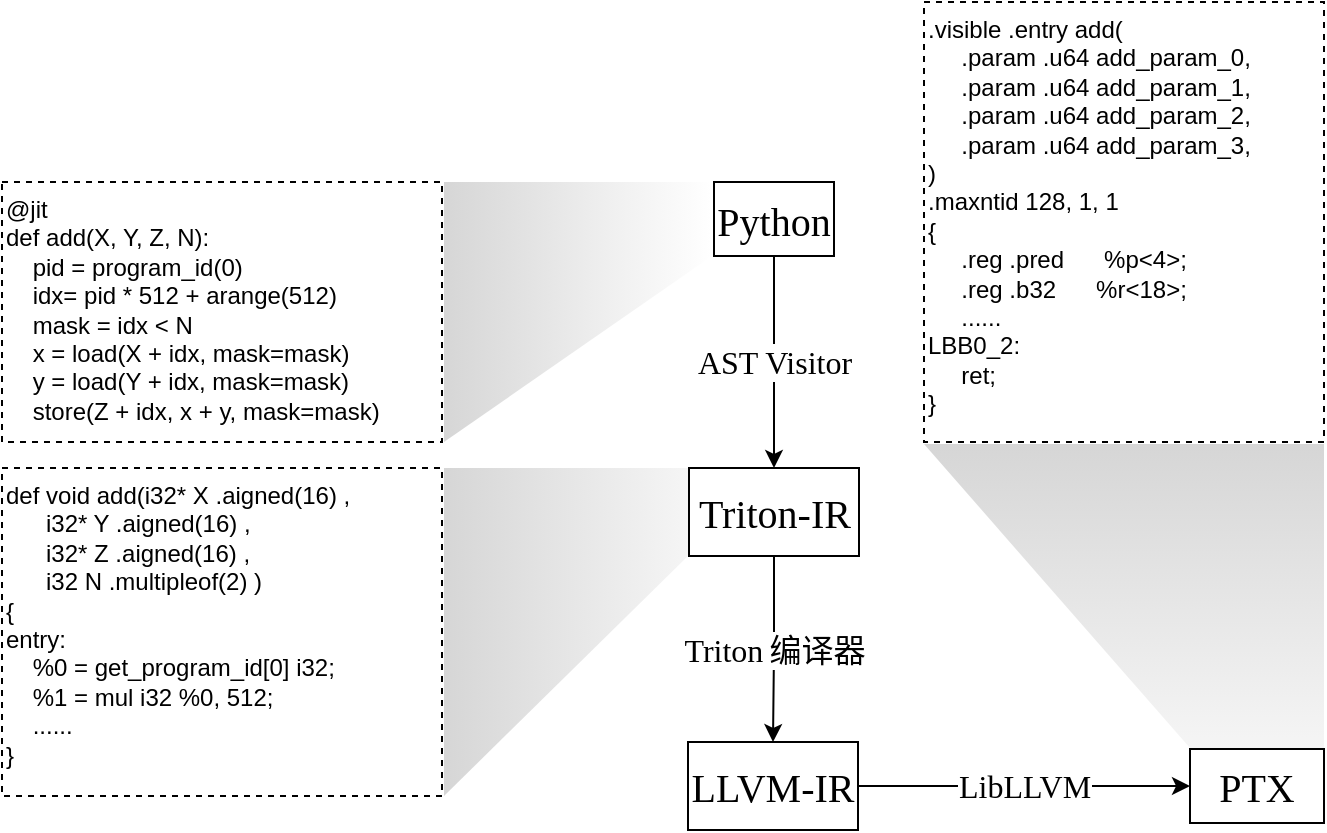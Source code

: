 <mxfile version="24.2.5" type="device">
  <diagram name="第 1 页" id="662LEACciJluHkaIU2vJ">
    <mxGraphModel dx="1195" dy="697" grid="1" gridSize="10" guides="1" tooltips="1" connect="1" arrows="1" fold="1" page="1" pageScale="1" pageWidth="1169" pageHeight="1654" math="0" shadow="0">
      <root>
        <mxCell id="0" />
        <mxCell id="1" parent="0" />
        <mxCell id="3TCEPhrrjdP-cNLg4gWj-31" value="&lt;font style=&quot;font-size: 16px;&quot; face=&quot;Times New Roman&quot;&gt;AST Visitor&lt;/font&gt;" style="edgeStyle=orthogonalEdgeStyle;rounded=0;orthogonalLoop=1;jettySize=auto;html=1;exitX=0.5;exitY=1;exitDx=0;exitDy=0;entryX=0.5;entryY=0;entryDx=0;entryDy=0;" edge="1" parent="1" source="3TCEPhrrjdP-cNLg4gWj-11" target="3TCEPhrrjdP-cNLg4gWj-28">
          <mxGeometry relative="1" as="geometry" />
        </mxCell>
        <mxCell id="3TCEPhrrjdP-cNLg4gWj-11" value="&lt;font style=&quot;font-size: 20px;&quot; face=&quot;Times New Roman&quot;&gt;Python&lt;/font&gt;" style="text;html=1;align=center;verticalAlign=middle;whiteSpace=wrap;rounded=0;strokeColor=default;" vertex="1" parent="1">
          <mxGeometry x="815" y="200" width="60" height="37" as="geometry" />
        </mxCell>
        <mxCell id="3TCEPhrrjdP-cNLg4gWj-17" value="@jit&lt;br&gt;def add(X, Y, Z, N):&lt;br&gt;&amp;nbsp; &amp;nbsp; pid = program_id(0)&lt;br&gt;&amp;nbsp; &amp;nbsp; idx= pid * 512 + arange(512)&lt;br&gt;&amp;nbsp; &amp;nbsp; mask = idx &amp;lt; N&lt;br&gt;&amp;nbsp; &amp;nbsp; x = load(X + idx, mask=mask)&lt;br&gt;&amp;nbsp; &amp;nbsp; y = load(Y + idx, mask=mask)&lt;br&gt;&amp;nbsp; &amp;nbsp; store(Z + idx, x + y, mask=mask)" style="text;whiteSpace=wrap;html=1;dashed=1;strokeColor=default;" vertex="1" parent="1">
          <mxGeometry x="459" y="200" width="220" height="130" as="geometry" />
        </mxCell>
        <mxCell id="3TCEPhrrjdP-cNLg4gWj-26" value="" style="shape=manualInput;whiteSpace=wrap;html=1;dashed=0;size=93;direction=west;fillColor=default;gradientColor=#d6d6d6;strokeColor=none;gradientDirection=east;" vertex="1" parent="1">
          <mxGeometry x="680" y="200" width="134" height="130" as="geometry" />
        </mxCell>
        <mxCell id="3TCEPhrrjdP-cNLg4gWj-33" value="&lt;font style=&quot;font-size: 16px;&quot; face=&quot;Times New Roman&quot;&gt;Triton&lt;/font&gt; &lt;font style=&quot;font-size: 16px;&quot; face=&quot;宋体&quot;&gt;编译器&lt;/font&gt;" style="edgeStyle=orthogonalEdgeStyle;rounded=0;orthogonalLoop=1;jettySize=auto;html=1;exitX=0.5;exitY=1;exitDx=0;exitDy=0;entryX=0.5;entryY=0;entryDx=0;entryDy=0;" edge="1" parent="1" source="3TCEPhrrjdP-cNLg4gWj-28" target="3TCEPhrrjdP-cNLg4gWj-32">
          <mxGeometry relative="1" as="geometry" />
        </mxCell>
        <mxCell id="3TCEPhrrjdP-cNLg4gWj-28" value="&lt;font style=&quot;font-size: 20px;&quot; face=&quot;Times New Roman&quot;&gt;Triton-IR&lt;/font&gt;" style="text;html=1;align=center;verticalAlign=middle;whiteSpace=wrap;rounded=0;strokeColor=default;" vertex="1" parent="1">
          <mxGeometry x="802.5" y="343" width="85" height="44" as="geometry" />
        </mxCell>
        <mxCell id="3TCEPhrrjdP-cNLg4gWj-29" value="def void add(i32* X .aigned(16) ,&lt;div&gt;&amp;nbsp; &amp;nbsp; &amp;nbsp; i32* Y .aigned(16)&amp;nbsp;,&lt;/div&gt;&lt;div&gt;&amp;nbsp; &amp;nbsp; &amp;nbsp; i32* Z .aigned(16) ,&lt;/div&gt;&lt;div&gt;&amp;nbsp; &amp;nbsp; &amp;nbsp; i32 N .multipleof(2) )&lt;div&gt;{&lt;/div&gt;&lt;div&gt;entry:&lt;/div&gt;&lt;div&gt;&amp;nbsp; &amp;nbsp; %0 = get_program_id[0] i32;&lt;/div&gt;&lt;div&gt;&amp;nbsp; &amp;nbsp; %1 = mul i32 %0, 512;&lt;/div&gt;&lt;div&gt;&amp;nbsp; &amp;nbsp; ......&lt;/div&gt;&lt;div&gt;}&lt;/div&gt;&lt;/div&gt;" style="text;whiteSpace=wrap;html=1;dashed=1;strokeColor=default;" vertex="1" parent="1">
          <mxGeometry x="459" y="343" width="220" height="164" as="geometry" />
        </mxCell>
        <mxCell id="3TCEPhrrjdP-cNLg4gWj-30" value="" style="shape=manualInput;whiteSpace=wrap;html=1;dashed=0;size=120;direction=west;fillColor=#f5f5f5;gradientColor=#d6d6d6;strokeColor=none;gradientDirection=east;" vertex="1" parent="1">
          <mxGeometry x="680" y="343" width="122" height="164" as="geometry" />
        </mxCell>
        <mxCell id="3TCEPhrrjdP-cNLg4gWj-38" value="&lt;font style=&quot;font-size: 16px;&quot; face=&quot;Times New Roman&quot;&gt;LibLLVM&lt;/font&gt;" style="edgeStyle=orthogonalEdgeStyle;rounded=0;orthogonalLoop=1;jettySize=auto;html=1;exitX=1;exitY=0.5;exitDx=0;exitDy=0;entryX=0;entryY=0.5;entryDx=0;entryDy=0;" edge="1" parent="1" source="3TCEPhrrjdP-cNLg4gWj-32" target="3TCEPhrrjdP-cNLg4gWj-35">
          <mxGeometry relative="1" as="geometry" />
        </mxCell>
        <mxCell id="3TCEPhrrjdP-cNLg4gWj-32" value="&lt;font style=&quot;font-size: 20px;&quot; face=&quot;Times New Roman&quot;&gt;LLVM-IR&lt;/font&gt;" style="text;html=1;align=center;verticalAlign=middle;whiteSpace=wrap;rounded=0;strokeColor=default;" vertex="1" parent="1">
          <mxGeometry x="802" y="480" width="85" height="44" as="geometry" />
        </mxCell>
        <mxCell id="3TCEPhrrjdP-cNLg4gWj-35" value="&lt;font style=&quot;font-size: 20px;&quot; face=&quot;Times New Roman&quot;&gt;PTX&lt;/font&gt;" style="text;html=1;align=center;verticalAlign=middle;whiteSpace=wrap;rounded=0;strokeColor=default;" vertex="1" parent="1">
          <mxGeometry x="1053" y="483.5" width="67" height="37" as="geometry" />
        </mxCell>
        <mxCell id="3TCEPhrrjdP-cNLg4gWj-36" value=".visible .entry add(&lt;div&gt;&amp;nbsp; &amp;nbsp; &amp;nbsp;.param .u64 add_param_0,&lt;/div&gt;&lt;div&gt;&amp;nbsp; &amp;nbsp; &amp;nbsp;.param .u64 add_param_1,&lt;/div&gt;&lt;div&gt;&amp;nbsp; &amp;nbsp; &amp;nbsp;.param .u64 add_param_2,&lt;br&gt;&lt;/div&gt;&lt;div&gt;&amp;nbsp; &amp;nbsp; &amp;nbsp;.param .u64 add_param_3,&lt;br&gt;&lt;/div&gt;&lt;div&gt;)&lt;/div&gt;&lt;div&gt;.maxntid 128, 1, 1&lt;/div&gt;&lt;div&gt;{&lt;/div&gt;&lt;div&gt;&amp;nbsp; &amp;nbsp; &amp;nbsp;.reg .pred&amp;nbsp; &amp;nbsp; &amp;nbsp; %p&amp;lt;4&amp;gt;;&lt;/div&gt;&lt;div&gt;&amp;nbsp; &amp;nbsp; &amp;nbsp;.reg .b32&amp;nbsp; &amp;nbsp; &amp;nbsp; %r&amp;lt;18&amp;gt;;&lt;/div&gt;&lt;div&gt;&amp;nbsp; &amp;nbsp; &amp;nbsp;......&lt;/div&gt;&lt;div&gt;LBB0_2:&lt;/div&gt;&lt;div&gt;&amp;nbsp; &amp;nbsp; &amp;nbsp;ret;&lt;/div&gt;&lt;div&gt;}&lt;/div&gt;" style="text;whiteSpace=wrap;html=1;dashed=1;strokeColor=default;" vertex="1" parent="1">
          <mxGeometry x="920" y="110" width="200" height="220" as="geometry" />
        </mxCell>
        <mxCell id="3TCEPhrrjdP-cNLg4gWj-37" value="" style="shape=manualInput;whiteSpace=wrap;html=1;dashed=0;size=133;direction=north;fillColor=#f5f5f5;gradientColor=#d6d6d6;strokeColor=none;gradientDirection=east;" vertex="1" parent="1">
          <mxGeometry x="920" y="331" width="200" height="152" as="geometry" />
        </mxCell>
      </root>
    </mxGraphModel>
  </diagram>
</mxfile>

